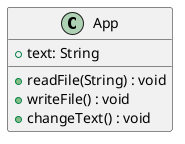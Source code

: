 @startuml
'https://plantuml.com/class-diagram


class App {
 +text: String
+readFile(String) : void
  +writeFile() : void
  +changeText() : void
}


@enduml